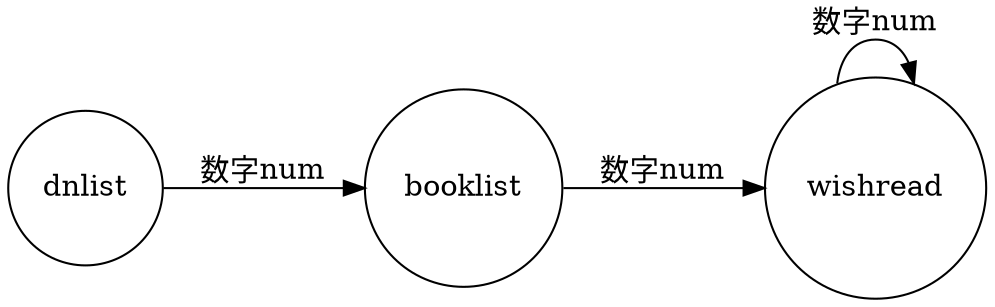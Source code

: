 digraph finite_state_machine {
	rankdir=LR;
	size="8,5"
	node [shape = circle];
	dnlist -> booklist [ label = "数字num" ];
	booklist -> wishread [ label = "数字num" ];
	wishread -> wishread [ label = "数字num" ];
}
